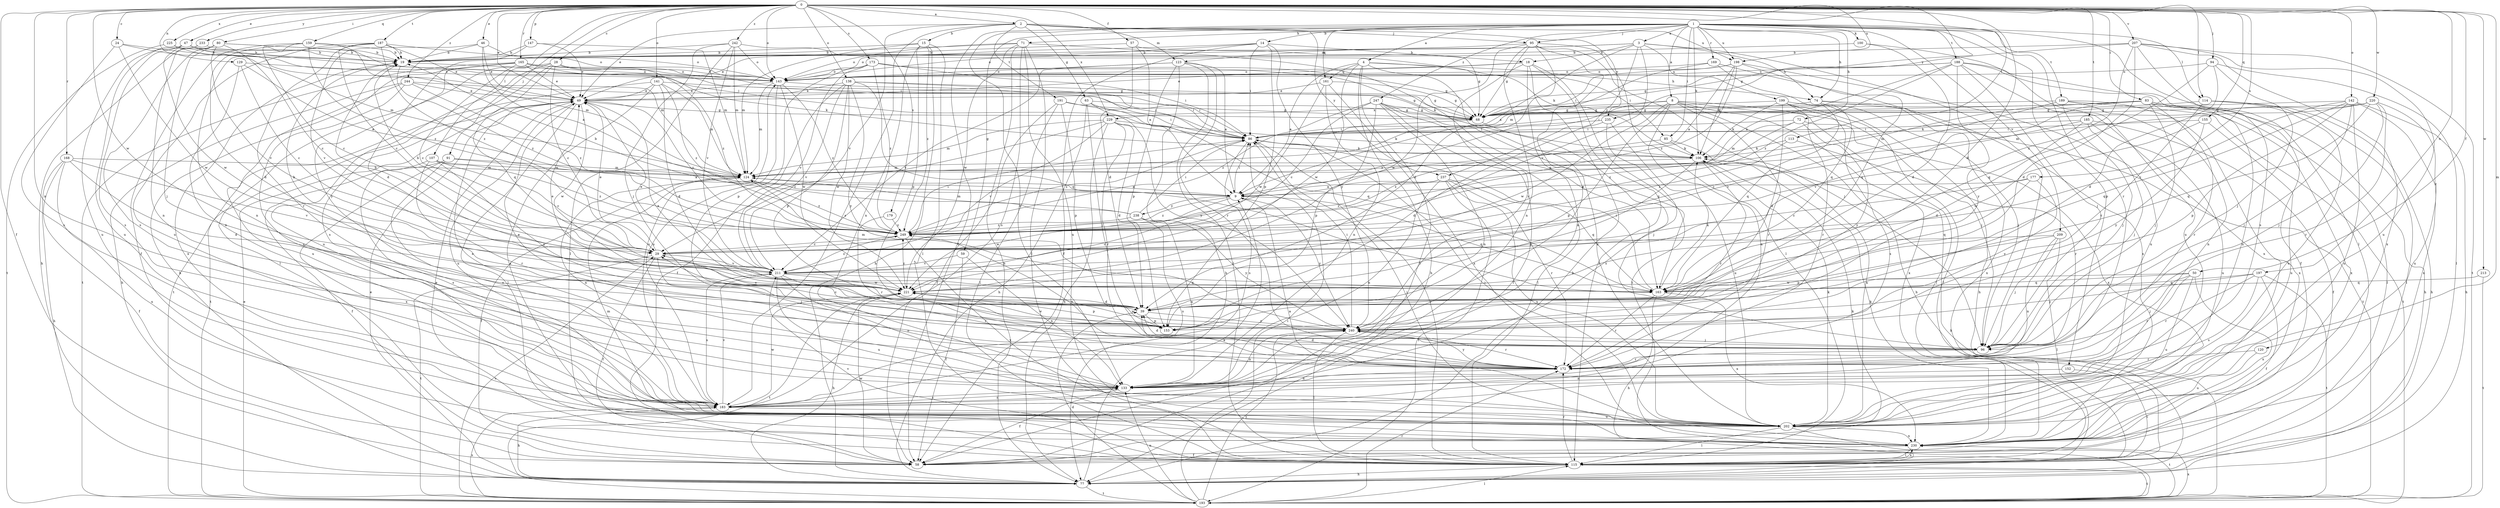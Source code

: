 strict digraph  {
0;
1;
2;
3;
4;
8;
9;
14;
15;
18;
19;
24;
28;
29;
39;
46;
47;
49;
50;
57;
58;
59;
63;
68;
71;
72;
74;
77;
80;
83;
85;
86;
91;
94;
95;
96;
100;
106;
107;
113;
114;
115;
120;
123;
124;
129;
133;
138;
141;
142;
143;
147;
152;
153;
155;
159;
161;
163;
165;
168;
169;
172;
173;
177;
179;
183;
185;
187;
188;
189;
191;
193;
197;
198;
199;
202;
207;
209;
211;
213;
220;
221;
225;
229;
230;
233;
235;
237;
238;
240;
242;
244;
247;
249;
0 -> 2  [label=a];
0 -> 24  [label=c];
0 -> 28  [label=c];
0 -> 39  [label=d];
0 -> 46  [label=e];
0 -> 47  [label=e];
0 -> 49  [label=e];
0 -> 50  [label=f];
0 -> 57  [label=f];
0 -> 58  [label=f];
0 -> 80  [label=i];
0 -> 83  [label=i];
0 -> 91  [label=j];
0 -> 94  [label=j];
0 -> 107  [label=l];
0 -> 113  [label=l];
0 -> 114  [label=l];
0 -> 120  [label=m];
0 -> 129  [label=n];
0 -> 133  [label=n];
0 -> 138  [label=o];
0 -> 141  [label=o];
0 -> 142  [label=o];
0 -> 143  [label=o];
0 -> 147  [label=p];
0 -> 155  [label=q];
0 -> 159  [label=q];
0 -> 165  [label=r];
0 -> 168  [label=r];
0 -> 173  [label=s];
0 -> 177  [label=s];
0 -> 179  [label=s];
0 -> 185  [label=t];
0 -> 187  [label=t];
0 -> 197  [label=u];
0 -> 198  [label=u];
0 -> 207  [label=v];
0 -> 213  [label=w];
0 -> 220  [label=w];
0 -> 221  [label=w];
0 -> 225  [label=x];
0 -> 229  [label=x];
0 -> 233  [label=y];
0 -> 235  [label=y];
0 -> 242  [label=z];
0 -> 244  [label=z];
1 -> 3  [label=a];
1 -> 4  [label=a];
1 -> 8  [label=a];
1 -> 14  [label=b];
1 -> 58  [label=f];
1 -> 59  [label=g];
1 -> 71  [label=h];
1 -> 72  [label=h];
1 -> 74  [label=h];
1 -> 85  [label=i];
1 -> 95  [label=j];
1 -> 100  [label=k];
1 -> 106  [label=k];
1 -> 114  [label=l];
1 -> 115  [label=l];
1 -> 133  [label=n];
1 -> 152  [label=p];
1 -> 161  [label=q];
1 -> 169  [label=r];
1 -> 172  [label=r];
1 -> 188  [label=t];
1 -> 189  [label=t];
1 -> 198  [label=u];
1 -> 209  [label=v];
1 -> 247  [label=z];
2 -> 15  [label=b];
2 -> 49  [label=e];
2 -> 63  [label=g];
2 -> 95  [label=j];
2 -> 123  [label=m];
2 -> 183  [label=s];
2 -> 191  [label=t];
2 -> 198  [label=u];
2 -> 211  [label=v];
2 -> 235  [label=y];
2 -> 237  [label=y];
3 -> 9  [label=a];
3 -> 18  [label=b];
3 -> 74  [label=h];
3 -> 96  [label=j];
3 -> 123  [label=m];
3 -> 143  [label=o];
3 -> 199  [label=u];
3 -> 211  [label=v];
3 -> 237  [label=y];
4 -> 9  [label=a];
4 -> 58  [label=f];
4 -> 74  [label=h];
4 -> 77  [label=h];
4 -> 85  [label=i];
4 -> 161  [label=q];
4 -> 202  [label=u];
4 -> 221  [label=w];
8 -> 77  [label=h];
8 -> 96  [label=j];
8 -> 115  [label=l];
8 -> 133  [label=n];
8 -> 153  [label=p];
8 -> 172  [label=r];
8 -> 221  [label=w];
8 -> 229  [label=x];
8 -> 230  [label=x];
8 -> 249  [label=z];
9 -> 86  [label=i];
9 -> 163  [label=q];
9 -> 221  [label=w];
9 -> 238  [label=y];
9 -> 240  [label=y];
9 -> 249  [label=z];
14 -> 18  [label=b];
14 -> 49  [label=e];
14 -> 58  [label=f];
14 -> 86  [label=i];
14 -> 143  [label=o];
14 -> 153  [label=p];
14 -> 240  [label=y];
15 -> 19  [label=b];
15 -> 77  [label=h];
15 -> 115  [label=l];
15 -> 124  [label=m];
15 -> 133  [label=n];
15 -> 153  [label=p];
15 -> 249  [label=z];
18 -> 49  [label=e];
18 -> 77  [label=h];
18 -> 115  [label=l];
18 -> 133  [label=n];
18 -> 143  [label=o];
18 -> 193  [label=t];
18 -> 240  [label=y];
19 -> 143  [label=o];
19 -> 230  [label=x];
19 -> 249  [label=z];
24 -> 19  [label=b];
24 -> 124  [label=m];
24 -> 183  [label=s];
24 -> 221  [label=w];
28 -> 29  [label=c];
28 -> 115  [label=l];
28 -> 143  [label=o];
28 -> 163  [label=q];
28 -> 183  [label=s];
28 -> 202  [label=u];
28 -> 249  [label=z];
29 -> 19  [label=b];
29 -> 49  [label=e];
29 -> 58  [label=f];
29 -> 96  [label=j];
29 -> 193  [label=t];
29 -> 211  [label=v];
39 -> 29  [label=c];
39 -> 49  [label=e];
39 -> 153  [label=p];
39 -> 240  [label=y];
46 -> 9  [label=a];
46 -> 19  [label=b];
46 -> 49  [label=e];
46 -> 143  [label=o];
46 -> 211  [label=v];
47 -> 19  [label=b];
47 -> 86  [label=i];
47 -> 143  [label=o];
47 -> 183  [label=s];
47 -> 202  [label=u];
47 -> 221  [label=w];
49 -> 68  [label=g];
49 -> 115  [label=l];
49 -> 193  [label=t];
49 -> 202  [label=u];
49 -> 221  [label=w];
49 -> 249  [label=z];
50 -> 96  [label=j];
50 -> 163  [label=q];
50 -> 172  [label=r];
50 -> 202  [label=u];
50 -> 221  [label=w];
50 -> 230  [label=x];
57 -> 9  [label=a];
57 -> 19  [label=b];
57 -> 39  [label=d];
57 -> 68  [label=g];
58 -> 106  [label=k];
58 -> 221  [label=w];
59 -> 58  [label=f];
59 -> 133  [label=n];
59 -> 211  [label=v];
63 -> 68  [label=g];
63 -> 77  [label=h];
63 -> 96  [label=j];
63 -> 163  [label=q];
63 -> 240  [label=y];
68 -> 86  [label=i];
68 -> 96  [label=j];
71 -> 19  [label=b];
71 -> 77  [label=h];
71 -> 115  [label=l];
71 -> 143  [label=o];
71 -> 163  [label=q];
71 -> 183  [label=s];
71 -> 202  [label=u];
71 -> 221  [label=w];
72 -> 86  [label=i];
72 -> 124  [label=m];
72 -> 230  [label=x];
72 -> 240  [label=y];
72 -> 249  [label=z];
74 -> 68  [label=g];
74 -> 77  [label=h];
74 -> 163  [label=q];
74 -> 193  [label=t];
74 -> 230  [label=x];
77 -> 9  [label=a];
77 -> 49  [label=e];
77 -> 193  [label=t];
80 -> 19  [label=b];
80 -> 29  [label=c];
80 -> 77  [label=h];
80 -> 86  [label=i];
80 -> 96  [label=j];
80 -> 183  [label=s];
80 -> 211  [label=v];
83 -> 68  [label=g];
83 -> 77  [label=h];
83 -> 86  [label=i];
83 -> 96  [label=j];
83 -> 115  [label=l];
83 -> 124  [label=m];
83 -> 172  [label=r];
83 -> 211  [label=v];
83 -> 230  [label=x];
85 -> 106  [label=k];
85 -> 202  [label=u];
85 -> 249  [label=z];
86 -> 106  [label=k];
86 -> 115  [label=l];
86 -> 183  [label=s];
86 -> 249  [label=z];
91 -> 9  [label=a];
91 -> 58  [label=f];
91 -> 124  [label=m];
91 -> 183  [label=s];
91 -> 230  [label=x];
94 -> 39  [label=d];
94 -> 96  [label=j];
94 -> 115  [label=l];
94 -> 143  [label=o];
94 -> 163  [label=q];
95 -> 19  [label=b];
95 -> 39  [label=d];
95 -> 68  [label=g];
95 -> 96  [label=j];
95 -> 115  [label=l];
95 -> 133  [label=n];
95 -> 221  [label=w];
95 -> 240  [label=y];
96 -> 39  [label=d];
96 -> 172  [label=r];
100 -> 19  [label=b];
100 -> 39  [label=d];
100 -> 202  [label=u];
106 -> 124  [label=m];
106 -> 153  [label=p];
106 -> 172  [label=r];
107 -> 29  [label=c];
107 -> 124  [label=m];
107 -> 172  [label=r];
107 -> 183  [label=s];
107 -> 240  [label=y];
107 -> 249  [label=z];
113 -> 106  [label=k];
113 -> 172  [label=r];
113 -> 249  [label=z];
114 -> 68  [label=g];
114 -> 77  [label=h];
114 -> 115  [label=l];
114 -> 202  [label=u];
114 -> 240  [label=y];
115 -> 49  [label=e];
115 -> 77  [label=h];
115 -> 172  [label=r];
115 -> 193  [label=t];
115 -> 211  [label=v];
115 -> 230  [label=x];
120 -> 172  [label=r];
120 -> 202  [label=u];
123 -> 9  [label=a];
123 -> 77  [label=h];
123 -> 115  [label=l];
123 -> 143  [label=o];
123 -> 153  [label=p];
123 -> 172  [label=r];
123 -> 211  [label=v];
124 -> 9  [label=a];
124 -> 58  [label=f];
124 -> 133  [label=n];
124 -> 249  [label=z];
129 -> 9  [label=a];
129 -> 29  [label=c];
129 -> 133  [label=n];
129 -> 143  [label=o];
133 -> 58  [label=f];
133 -> 183  [label=s];
138 -> 49  [label=e];
138 -> 58  [label=f];
138 -> 68  [label=g];
138 -> 86  [label=i];
138 -> 153  [label=p];
138 -> 163  [label=q];
138 -> 211  [label=v];
138 -> 221  [label=w];
138 -> 240  [label=y];
141 -> 39  [label=d];
141 -> 49  [label=e];
141 -> 86  [label=i];
141 -> 124  [label=m];
141 -> 193  [label=t];
141 -> 230  [label=x];
141 -> 249  [label=z];
142 -> 29  [label=c];
142 -> 68  [label=g];
142 -> 77  [label=h];
142 -> 96  [label=j];
142 -> 153  [label=p];
142 -> 163  [label=q];
142 -> 202  [label=u];
142 -> 230  [label=x];
143 -> 49  [label=e];
143 -> 86  [label=i];
143 -> 124  [label=m];
143 -> 183  [label=s];
143 -> 221  [label=w];
143 -> 249  [label=z];
147 -> 19  [label=b];
147 -> 39  [label=d];
147 -> 49  [label=e];
147 -> 124  [label=m];
152 -> 115  [label=l];
152 -> 133  [label=n];
153 -> 221  [label=w];
155 -> 86  [label=i];
155 -> 202  [label=u];
155 -> 221  [label=w];
155 -> 240  [label=y];
159 -> 19  [label=b];
159 -> 29  [label=c];
159 -> 39  [label=d];
159 -> 58  [label=f];
159 -> 124  [label=m];
159 -> 249  [label=z];
161 -> 49  [label=e];
161 -> 68  [label=g];
161 -> 133  [label=n];
161 -> 221  [label=w];
161 -> 230  [label=x];
163 -> 19  [label=b];
163 -> 77  [label=h];
163 -> 86  [label=i];
163 -> 106  [label=k];
163 -> 124  [label=m];
163 -> 172  [label=r];
163 -> 230  [label=x];
165 -> 29  [label=c];
165 -> 49  [label=e];
165 -> 68  [label=g];
165 -> 77  [label=h];
165 -> 106  [label=k];
165 -> 143  [label=o];
165 -> 193  [label=t];
165 -> 240  [label=y];
168 -> 39  [label=d];
168 -> 58  [label=f];
168 -> 77  [label=h];
168 -> 124  [label=m];
168 -> 211  [label=v];
168 -> 230  [label=x];
169 -> 124  [label=m];
169 -> 143  [label=o];
169 -> 163  [label=q];
169 -> 230  [label=x];
172 -> 39  [label=d];
172 -> 49  [label=e];
172 -> 133  [label=n];
172 -> 240  [label=y];
172 -> 249  [label=z];
173 -> 68  [label=g];
173 -> 86  [label=i];
173 -> 106  [label=k];
173 -> 143  [label=o];
173 -> 153  [label=p];
173 -> 211  [label=v];
173 -> 249  [label=z];
177 -> 9  [label=a];
177 -> 29  [label=c];
177 -> 163  [label=q];
177 -> 240  [label=y];
179 -> 172  [label=r];
179 -> 249  [label=z];
183 -> 49  [label=e];
183 -> 77  [label=h];
183 -> 133  [label=n];
183 -> 143  [label=o];
183 -> 202  [label=u];
183 -> 211  [label=v];
183 -> 221  [label=w];
185 -> 29  [label=c];
185 -> 39  [label=d];
185 -> 58  [label=f];
185 -> 86  [label=i];
185 -> 96  [label=j];
185 -> 202  [label=u];
187 -> 19  [label=b];
187 -> 29  [label=c];
187 -> 49  [label=e];
187 -> 133  [label=n];
187 -> 143  [label=o];
187 -> 172  [label=r];
187 -> 202  [label=u];
187 -> 249  [label=z];
188 -> 9  [label=a];
188 -> 58  [label=f];
188 -> 68  [label=g];
188 -> 96  [label=j];
188 -> 143  [label=o];
188 -> 202  [label=u];
188 -> 230  [label=x];
188 -> 240  [label=y];
188 -> 249  [label=z];
189 -> 68  [label=g];
189 -> 96  [label=j];
189 -> 133  [label=n];
189 -> 193  [label=t];
189 -> 211  [label=v];
189 -> 230  [label=x];
191 -> 58  [label=f];
191 -> 68  [label=g];
191 -> 86  [label=i];
191 -> 115  [label=l];
191 -> 153  [label=p];
193 -> 29  [label=c];
193 -> 39  [label=d];
193 -> 49  [label=e];
193 -> 86  [label=i];
193 -> 106  [label=k];
193 -> 115  [label=l];
193 -> 133  [label=n];
193 -> 172  [label=r];
193 -> 183  [label=s];
193 -> 230  [label=x];
193 -> 240  [label=y];
197 -> 58  [label=f];
197 -> 163  [label=q];
197 -> 172  [label=r];
197 -> 183  [label=s];
197 -> 193  [label=t];
197 -> 240  [label=y];
198 -> 9  [label=a];
198 -> 86  [label=i];
198 -> 106  [label=k];
198 -> 143  [label=o];
198 -> 163  [label=q];
198 -> 202  [label=u];
198 -> 249  [label=z];
199 -> 39  [label=d];
199 -> 68  [label=g];
199 -> 96  [label=j];
199 -> 106  [label=k];
199 -> 115  [label=l];
199 -> 172  [label=r];
199 -> 183  [label=s];
202 -> 9  [label=a];
202 -> 86  [label=i];
202 -> 106  [label=k];
202 -> 115  [label=l];
202 -> 193  [label=t];
202 -> 230  [label=x];
207 -> 19  [label=b];
207 -> 29  [label=c];
207 -> 39  [label=d];
207 -> 68  [label=g];
207 -> 183  [label=s];
207 -> 193  [label=t];
207 -> 202  [label=u];
207 -> 230  [label=x];
209 -> 29  [label=c];
209 -> 96  [label=j];
209 -> 115  [label=l];
209 -> 133  [label=n];
209 -> 153  [label=p];
211 -> 19  [label=b];
211 -> 49  [label=e];
211 -> 133  [label=n];
211 -> 163  [label=q];
211 -> 172  [label=r];
211 -> 183  [label=s];
211 -> 202  [label=u];
211 -> 221  [label=w];
211 -> 249  [label=z];
213 -> 163  [label=q];
213 -> 193  [label=t];
220 -> 68  [label=g];
220 -> 96  [label=j];
220 -> 106  [label=k];
220 -> 124  [label=m];
220 -> 163  [label=q];
220 -> 172  [label=r];
220 -> 202  [label=u];
221 -> 39  [label=d];
221 -> 49  [label=e];
221 -> 77  [label=h];
221 -> 153  [label=p];
221 -> 193  [label=t];
221 -> 249  [label=z];
225 -> 19  [label=b];
225 -> 124  [label=m];
225 -> 193  [label=t];
229 -> 29  [label=c];
229 -> 39  [label=d];
229 -> 77  [label=h];
229 -> 86  [label=i];
229 -> 106  [label=k];
229 -> 124  [label=m];
229 -> 172  [label=r];
229 -> 211  [label=v];
230 -> 58  [label=f];
230 -> 86  [label=i];
230 -> 106  [label=k];
230 -> 115  [label=l];
230 -> 124  [label=m];
233 -> 19  [label=b];
233 -> 133  [label=n];
233 -> 202  [label=u];
235 -> 39  [label=d];
235 -> 86  [label=i];
235 -> 183  [label=s];
235 -> 202  [label=u];
237 -> 9  [label=a];
237 -> 133  [label=n];
237 -> 163  [label=q];
237 -> 172  [label=r];
237 -> 193  [label=t];
237 -> 202  [label=u];
237 -> 249  [label=z];
238 -> 19  [label=b];
238 -> 86  [label=i];
238 -> 124  [label=m];
238 -> 133  [label=n];
238 -> 183  [label=s];
238 -> 240  [label=y];
238 -> 249  [label=z];
240 -> 29  [label=c];
240 -> 86  [label=i];
240 -> 96  [label=j];
240 -> 115  [label=l];
240 -> 133  [label=n];
240 -> 172  [label=r];
240 -> 221  [label=w];
242 -> 19  [label=b];
242 -> 96  [label=j];
242 -> 106  [label=k];
242 -> 115  [label=l];
242 -> 124  [label=m];
242 -> 143  [label=o];
242 -> 211  [label=v];
244 -> 49  [label=e];
244 -> 68  [label=g];
244 -> 77  [label=h];
244 -> 183  [label=s];
244 -> 202  [label=u];
244 -> 249  [label=z];
247 -> 29  [label=c];
247 -> 58  [label=f];
247 -> 68  [label=g];
247 -> 115  [label=l];
247 -> 133  [label=n];
247 -> 153  [label=p];
247 -> 163  [label=q];
247 -> 249  [label=z];
249 -> 29  [label=c];
249 -> 86  [label=i];
249 -> 230  [label=x];
}
